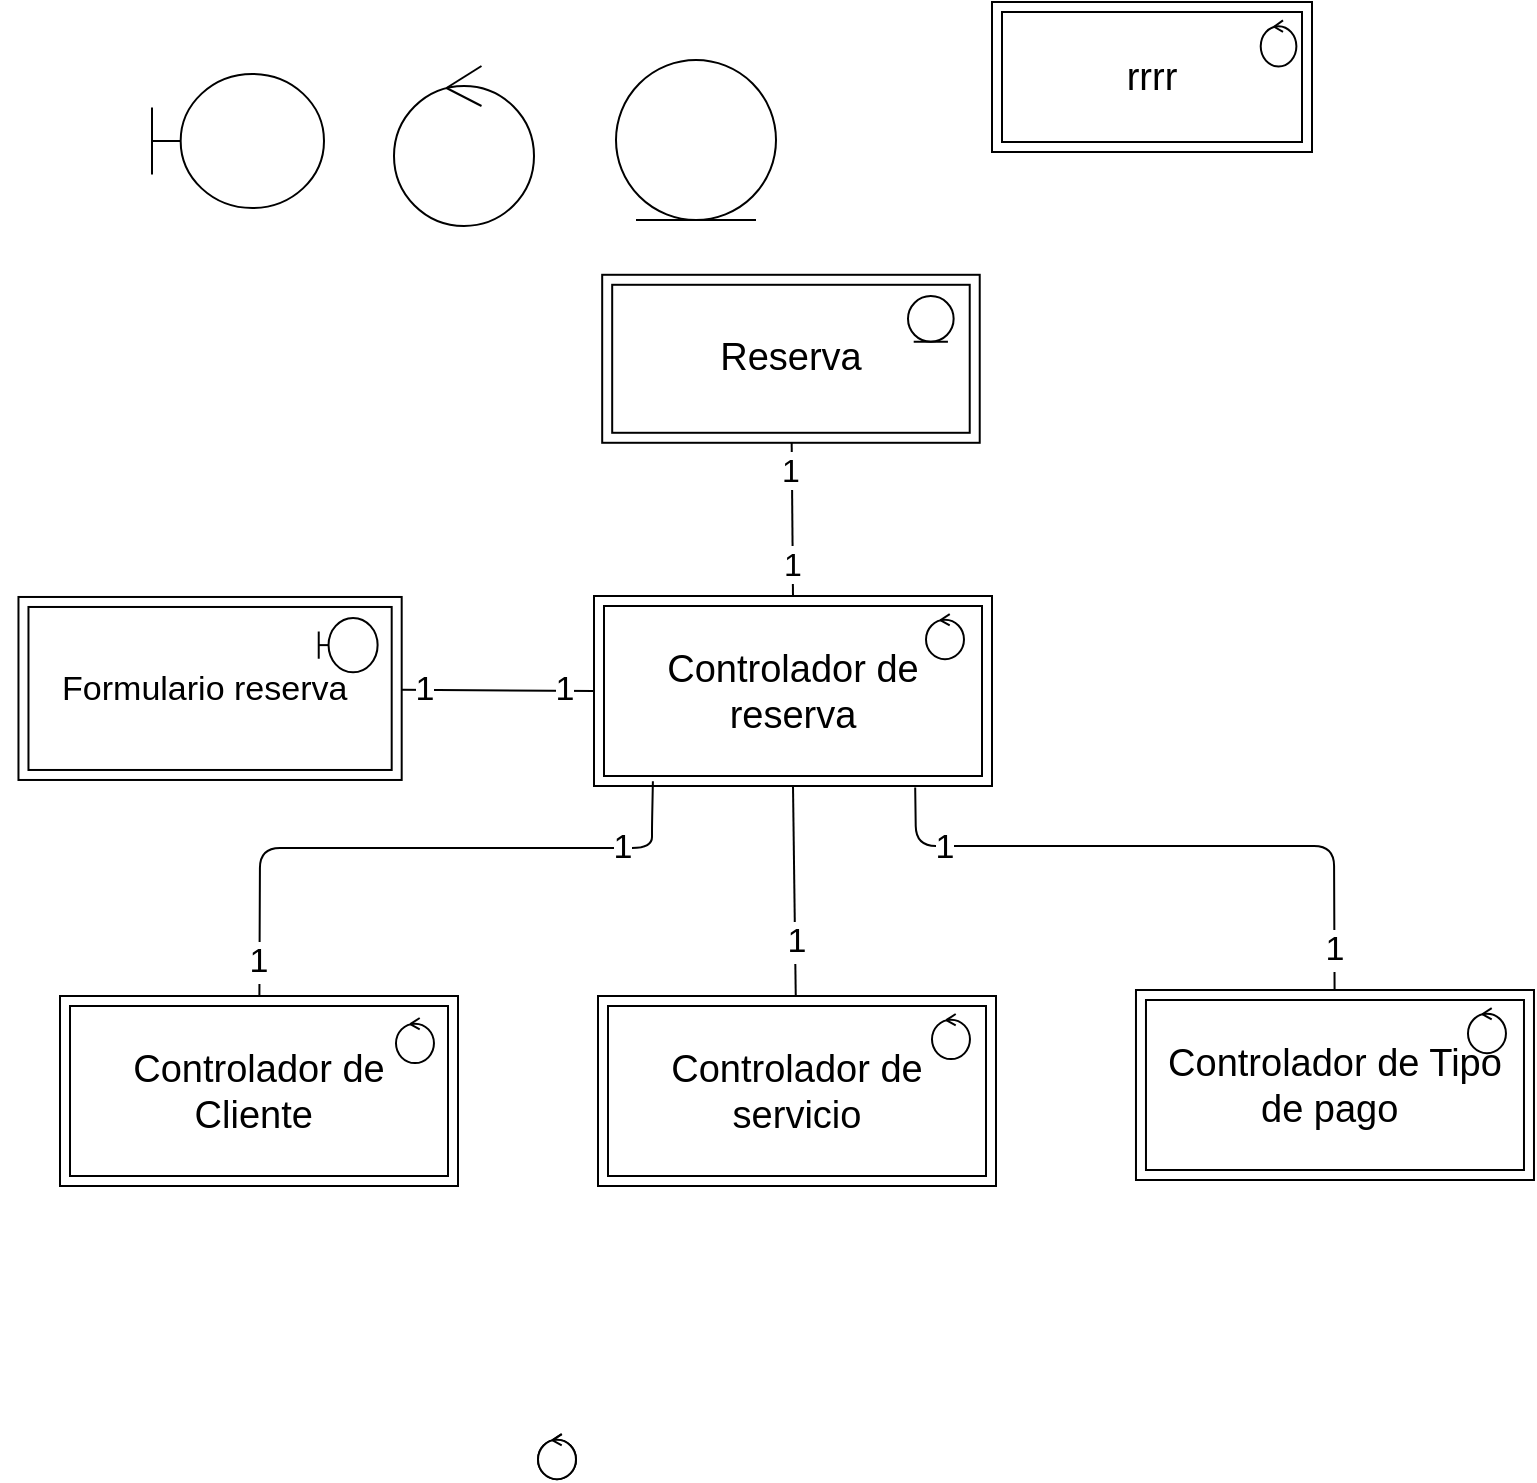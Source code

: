<mxfile>
    <diagram id="sPzGY-GN8XyUVAq4xdXn" name="Page-1">
        <mxGraphModel dx="892" dy="714" grid="0" gridSize="10" guides="1" tooltips="1" connect="1" arrows="1" fold="1" page="1" pageScale="1" pageWidth="827" pageHeight="1169" math="0" shadow="0">
            <root>
                <mxCell id="0"/>
                <mxCell id="1" parent="0"/>
                <mxCell id="5" value="" style="shape=umlBoundary;whiteSpace=wrap;html=1;" parent="1" vertex="1">
                    <mxGeometry x="98" y="73" width="86" height="67" as="geometry"/>
                </mxCell>
                <mxCell id="7" value="" style="ellipse;shape=umlControl;whiteSpace=wrap;html=1;" parent="1" vertex="1">
                    <mxGeometry x="219" y="69" width="70" height="80" as="geometry"/>
                </mxCell>
                <mxCell id="8" value="" style="ellipse;shape=umlEntity;whiteSpace=wrap;html=1;" parent="1" vertex="1">
                    <mxGeometry x="330" y="66" width="80" height="80" as="geometry"/>
                </mxCell>
                <mxCell id="17" value="" style="group" parent="1" vertex="1" connectable="0">
                    <mxGeometry x="518" y="37" width="160" height="75" as="geometry"/>
                </mxCell>
                <mxCell id="23" value="" style="group" parent="17" vertex="1" connectable="0">
                    <mxGeometry width="160" height="75" as="geometry"/>
                </mxCell>
                <mxCell id="18" value="&lt;font style=&quot;font-size: 19px&quot;&gt;rrrr&lt;/font&gt;" style="shape=ext;margin=3;double=1;whiteSpace=wrap;html=1;align=center;" parent="23" vertex="1">
                    <mxGeometry width="160" height="75" as="geometry"/>
                </mxCell>
                <mxCell id="20" value="" style="ellipse;shape=umlControl;whiteSpace=wrap;html=1;" parent="23" vertex="1">
                    <mxGeometry x="134.355" y="9.211" width="17.84" height="23.026" as="geometry"/>
                </mxCell>
                <mxCell id="24" value="" style="group" parent="1" vertex="1" connectable="0">
                    <mxGeometry x="319" y="334" width="199" height="95" as="geometry"/>
                </mxCell>
                <mxCell id="25" value="" style="group" parent="24" vertex="1" connectable="0">
                    <mxGeometry width="199.0" height="95" as="geometry"/>
                </mxCell>
                <mxCell id="26" value="&lt;font style=&quot;font-size: 19px&quot;&gt;Controlador de reserva&lt;/font&gt;" style="shape=ext;margin=3;double=1;whiteSpace=wrap;html=1;align=center;" parent="25" vertex="1">
                    <mxGeometry width="199.0" height="95" as="geometry"/>
                </mxCell>
                <mxCell id="27" value="" style="ellipse;shape=umlControl;whiteSpace=wrap;html=1;" parent="25" vertex="1">
                    <mxGeometry x="166.006" y="9.021" width="18.985" height="22.552" as="geometry"/>
                </mxCell>
                <mxCell id="29" style="edgeStyle=none;html=1;fontSize=19;endArrow=none;endFill=0;entryX=0.5;entryY=0;entryDx=0;entryDy=0;" parent="1" target="26" edge="1">
                    <mxGeometry relative="1" as="geometry">
                        <mxPoint x="417" y="365" as="targetPoint"/>
                        <mxPoint x="417.841" y="257.397" as="sourcePoint"/>
                    </mxGeometry>
                </mxCell>
                <mxCell id="39" value="1" style="edgeLabel;html=1;align=center;verticalAlign=middle;resizable=0;points=[];fontSize=16;" parent="29" vertex="1" connectable="0">
                    <mxGeometry x="-0.655" y="-1" relative="1" as="geometry">
                        <mxPoint as="offset"/>
                    </mxGeometry>
                </mxCell>
                <mxCell id="40" value="1" style="edgeLabel;html=1;align=center;verticalAlign=middle;resizable=0;points=[];fontSize=16;" parent="29" vertex="1" connectable="0">
                    <mxGeometry x="0.572" y="-1" relative="1" as="geometry">
                        <mxPoint as="offset"/>
                    </mxGeometry>
                </mxCell>
                <mxCell id="41" value="" style="group" parent="1" vertex="1" connectable="0">
                    <mxGeometry x="22" y="339.5" width="202" height="91.5" as="geometry"/>
                </mxCell>
                <mxCell id="45" value="" style="group" parent="41" vertex="1" connectable="0">
                    <mxGeometry x="9.234" y="-5.014" width="191.611" height="91.5" as="geometry"/>
                </mxCell>
                <mxCell id="42" value="&lt;font style=&quot;font-size: 17px&quot;&gt;Formulario reserva&lt;/font&gt;&lt;font style=&quot;font-size: 19px&quot;&gt;&amp;nbsp;&lt;/font&gt;" style="shape=ext;margin=3;double=1;whiteSpace=wrap;html=1;align=center;" parent="45" vertex="1">
                    <mxGeometry width="191.611" height="91.5" as="geometry"/>
                </mxCell>
                <mxCell id="44" value="" style="shape=umlBoundary;whiteSpace=wrap;html=1;" parent="45" vertex="1">
                    <mxGeometry x="150.133" y="10.46" width="29.437" height="27.232" as="geometry"/>
                </mxCell>
                <mxCell id="46" style="edgeStyle=none;html=1;entryX=0;entryY=0.5;entryDx=0;entryDy=0;fontSize=17;endArrow=none;endFill=0;" parent="1" source="42" target="26" edge="1">
                    <mxGeometry relative="1" as="geometry"/>
                </mxCell>
                <mxCell id="47" value="1" style="edgeLabel;html=1;align=center;verticalAlign=middle;resizable=0;points=[];fontSize=17;" parent="46" vertex="1" connectable="0">
                    <mxGeometry x="-0.776" relative="1" as="geometry">
                        <mxPoint as="offset"/>
                    </mxGeometry>
                </mxCell>
                <mxCell id="48" value="1" style="edgeLabel;html=1;align=center;verticalAlign=middle;resizable=0;points=[];fontSize=17;" parent="46" vertex="1" connectable="0">
                    <mxGeometry x="0.688" y="1" relative="1" as="geometry">
                        <mxPoint as="offset"/>
                    </mxGeometry>
                </mxCell>
                <mxCell id="49" value="" style="group" parent="1" vertex="1" connectable="0">
                    <mxGeometry x="52" y="534" width="199" height="95" as="geometry"/>
                </mxCell>
                <mxCell id="50" value="" style="group" parent="49" vertex="1" connectable="0">
                    <mxGeometry width="199.0" height="95" as="geometry"/>
                </mxCell>
                <mxCell id="51" value="&lt;font style=&quot;font-size: 19px&quot;&gt;Controlador de Cliente&amp;nbsp;&lt;/font&gt;" style="shape=ext;margin=3;double=1;whiteSpace=wrap;html=1;align=center;" parent="50" vertex="1">
                    <mxGeometry width="199.0" height="95" as="geometry"/>
                </mxCell>
                <mxCell id="64" value="&lt;span style=&quot;color: rgba(0 , 0 , 0 , 0) ; font-family: monospace ; font-size: 0px&quot;&gt;%3CmxGraphModel%3E%3Croot%3E%3CmxCell%20id%3D%220%22%2F%3E%3CmxCell%20id%3D%221%22%20parent%3D%220%22%2F%3E%3CmxCell%20id%3D%222%22%20value%3D%22%22%20style%3D%22shape%3DumlBoundary%3BwhiteSpace%3Dwrap%3Bhtml%3D1%3B%22%20vertex%3D%221%22%20parent%3D%221%22%3E%3CmxGeometry%20x%3D%2298%22%20y%3D%2273%22%20width%3D%2286%22%20height%3D%2267%22%20as%3D%22geometry%22%2F%3E%3C%2FmxCell%3E%3C%2Froot%3E%3C%2FmxGraphModel%3E&lt;/span&gt;" style="ellipse;shape=umlControl;whiteSpace=wrap;html=1;" parent="50" vertex="1">
                    <mxGeometry x="167.996" y="11.001" width="18.985" height="22.552" as="geometry"/>
                </mxCell>
                <mxCell id="53" value="" style="group" parent="1" vertex="1" connectable="0">
                    <mxGeometry x="589.99" y="531" width="199" height="95" as="geometry"/>
                </mxCell>
                <mxCell id="54" value="" style="group" parent="53" vertex="1" connectable="0">
                    <mxGeometry width="199.0" height="95" as="geometry"/>
                </mxCell>
                <mxCell id="55" value="&lt;font style=&quot;font-size: 19px&quot;&gt;Controlador de Tipo de pago&amp;nbsp;&lt;/font&gt;" style="shape=ext;margin=3;double=1;whiteSpace=wrap;html=1;align=center;" parent="54" vertex="1">
                    <mxGeometry width="199.0" height="95" as="geometry"/>
                </mxCell>
                <mxCell id="56" value="" style="ellipse;shape=umlControl;whiteSpace=wrap;html=1;" parent="54" vertex="1">
                    <mxGeometry x="166.006" y="9.021" width="18.985" height="22.552" as="geometry"/>
                </mxCell>
                <mxCell id="62" value="" style="ellipse;shape=umlControl;whiteSpace=wrap;html=1;" parent="1" vertex="1">
                    <mxGeometry x="291.006" y="753.021" width="18.985" height="22.552" as="geometry"/>
                </mxCell>
                <mxCell id="65" style="edgeStyle=none;html=1;entryX=0.5;entryY=1;entryDx=0;entryDy=0;fontSize=17;endArrow=none;endFill=0;" parent="1" source="63" target="26" edge="1">
                    <mxGeometry relative="1" as="geometry"/>
                </mxCell>
                <mxCell id="72" value="1" style="edgeLabel;html=1;align=center;verticalAlign=middle;resizable=0;points=[];fontSize=17;" parent="65" vertex="1" connectable="0">
                    <mxGeometry x="-0.489" relative="1" as="geometry">
                        <mxPoint as="offset"/>
                    </mxGeometry>
                </mxCell>
                <mxCell id="63" value="&lt;font style=&quot;font-size: 19px&quot;&gt;Controlador de servicio&lt;/font&gt;" style="shape=ext;margin=3;double=1;whiteSpace=wrap;html=1;align=center;" parent="1" vertex="1">
                    <mxGeometry x="321" y="534" width="199.0" height="95" as="geometry"/>
                </mxCell>
                <mxCell id="52" value="&lt;span style=&quot;color: rgba(0 , 0 , 0 , 0) ; font-family: monospace ; font-size: 0px&quot;&gt;%3CmxGraphModel%3E%3Croot%3E%3CmxCell%20id%3D%220%22%2F%3E%3CmxCell%20id%3D%221%22%20parent%3D%220%22%2F%3E%3CmxCell%20id%3D%222%22%20value%3D%22%22%20style%3D%22shape%3DumlBoundary%3BwhiteSpace%3Dwrap%3Bhtml%3D1%3B%22%20vertex%3D%221%22%20parent%3D%221%22%3E%3CmxGeometry%20x%3D%2298%22%20y%3D%2273%22%20width%3D%2286%22%20height%3D%2267%22%20as%3D%22geometry%22%2F%3E%3C%2FmxCell%3E%3C%2Froot%3E%3C%2FmxGraphModel%3E&lt;/span&gt;" style="ellipse;shape=umlControl;whiteSpace=wrap;html=1;" parent="1" vertex="1">
                    <mxGeometry x="291.006" y="753.021" width="18.985" height="22.552" as="geometry"/>
                </mxCell>
                <mxCell id="66" style="edgeStyle=none;html=1;entryX=0.148;entryY=0.975;entryDx=0;entryDy=0;entryPerimeter=0;fontSize=17;endArrow=none;endFill=0;" parent="1" source="51" target="26" edge="1">
                    <mxGeometry relative="1" as="geometry">
                        <Array as="points">
                            <mxPoint x="152" y="460"/>
                            <mxPoint x="348" y="460"/>
                            <mxPoint x="348" y="449"/>
                        </Array>
                    </mxGeometry>
                </mxCell>
                <mxCell id="68" value="1" style="edgeLabel;html=1;align=center;verticalAlign=middle;resizable=0;points=[];fontSize=17;" parent="66" vertex="1" connectable="0">
                    <mxGeometry x="-0.889" y="1" relative="1" as="geometry">
                        <mxPoint as="offset"/>
                    </mxGeometry>
                </mxCell>
                <mxCell id="69" value="1" style="edgeLabel;html=1;align=center;verticalAlign=middle;resizable=0;points=[];fontSize=17;" parent="66" vertex="1" connectable="0">
                    <mxGeometry x="0.682" relative="1" as="geometry">
                        <mxPoint as="offset"/>
                    </mxGeometry>
                </mxCell>
                <mxCell id="67" style="edgeStyle=none;html=1;entryX=0.807;entryY=1.008;entryDx=0;entryDy=0;entryPerimeter=0;fontSize=17;endArrow=none;endFill=0;" parent="1" source="55" target="26" edge="1">
                    <mxGeometry relative="1" as="geometry">
                        <Array as="points">
                            <mxPoint x="689" y="459"/>
                            <mxPoint x="480" y="459"/>
                        </Array>
                    </mxGeometry>
                </mxCell>
                <mxCell id="70" value="1" style="edgeLabel;html=1;align=center;verticalAlign=middle;resizable=0;points=[];fontSize=17;" parent="67" vertex="1" connectable="0">
                    <mxGeometry x="0.726" y="1" relative="1" as="geometry">
                        <mxPoint as="offset"/>
                    </mxGeometry>
                </mxCell>
                <mxCell id="71" value="1" style="edgeLabel;html=1;align=center;verticalAlign=middle;resizable=0;points=[];fontSize=17;" parent="67" vertex="1" connectable="0">
                    <mxGeometry x="-0.872" relative="1" as="geometry">
                        <mxPoint as="offset"/>
                    </mxGeometry>
                </mxCell>
                <mxCell id="73" value="&lt;span style=&quot;color: rgba(0 , 0 , 0 , 0) ; font-family: monospace ; font-size: 0px&quot;&gt;%3CmxGraphModel%3E%3Croot%3E%3CmxCell%20id%3D%220%22%2F%3E%3CmxCell%20id%3D%221%22%20parent%3D%220%22%2F%3E%3CmxCell%20id%3D%222%22%20value%3D%22%22%20style%3D%22shape%3DumlBoundary%3BwhiteSpace%3Dwrap%3Bhtml%3D1%3B%22%20vertex%3D%221%22%20parent%3D%221%22%3E%3CmxGeometry%20x%3D%2298%22%20y%3D%2273%22%20width%3D%2286%22%20height%3D%2267%22%20as%3D%22geometry%22%2F%3E%3C%2FmxCell%3E%3C%2Froot%3E%3C%2FmxGraphModel%3E&lt;/span&gt;" style="ellipse;shape=umlControl;whiteSpace=wrap;html=1;" parent="1" vertex="1">
                    <mxGeometry x="487.996" y="543.001" width="18.985" height="22.552" as="geometry"/>
                </mxCell>
                <mxCell id="74" value="" style="group" vertex="1" connectable="0" parent="1">
                    <mxGeometry x="314" y="178" width="199" height="84" as="geometry"/>
                </mxCell>
                <mxCell id="75" value="&lt;font style=&quot;font-size: 19px&quot;&gt;Reserva&lt;/font&gt;" style="shape=ext;margin=3;double=1;whiteSpace=wrap;html=1;align=center;" vertex="1" parent="74">
                    <mxGeometry x="9.097" y="-4.603" width="188.766" height="84" as="geometry"/>
                </mxCell>
                <mxCell id="76" value="" style="ellipse;shape=umlEntity;whiteSpace=wrap;html=1;" vertex="1" parent="74">
                    <mxGeometry x="162" y="6" width="22.82" height="22.84" as="geometry"/>
                </mxCell>
            </root>
        </mxGraphModel>
    </diagram>
</mxfile>